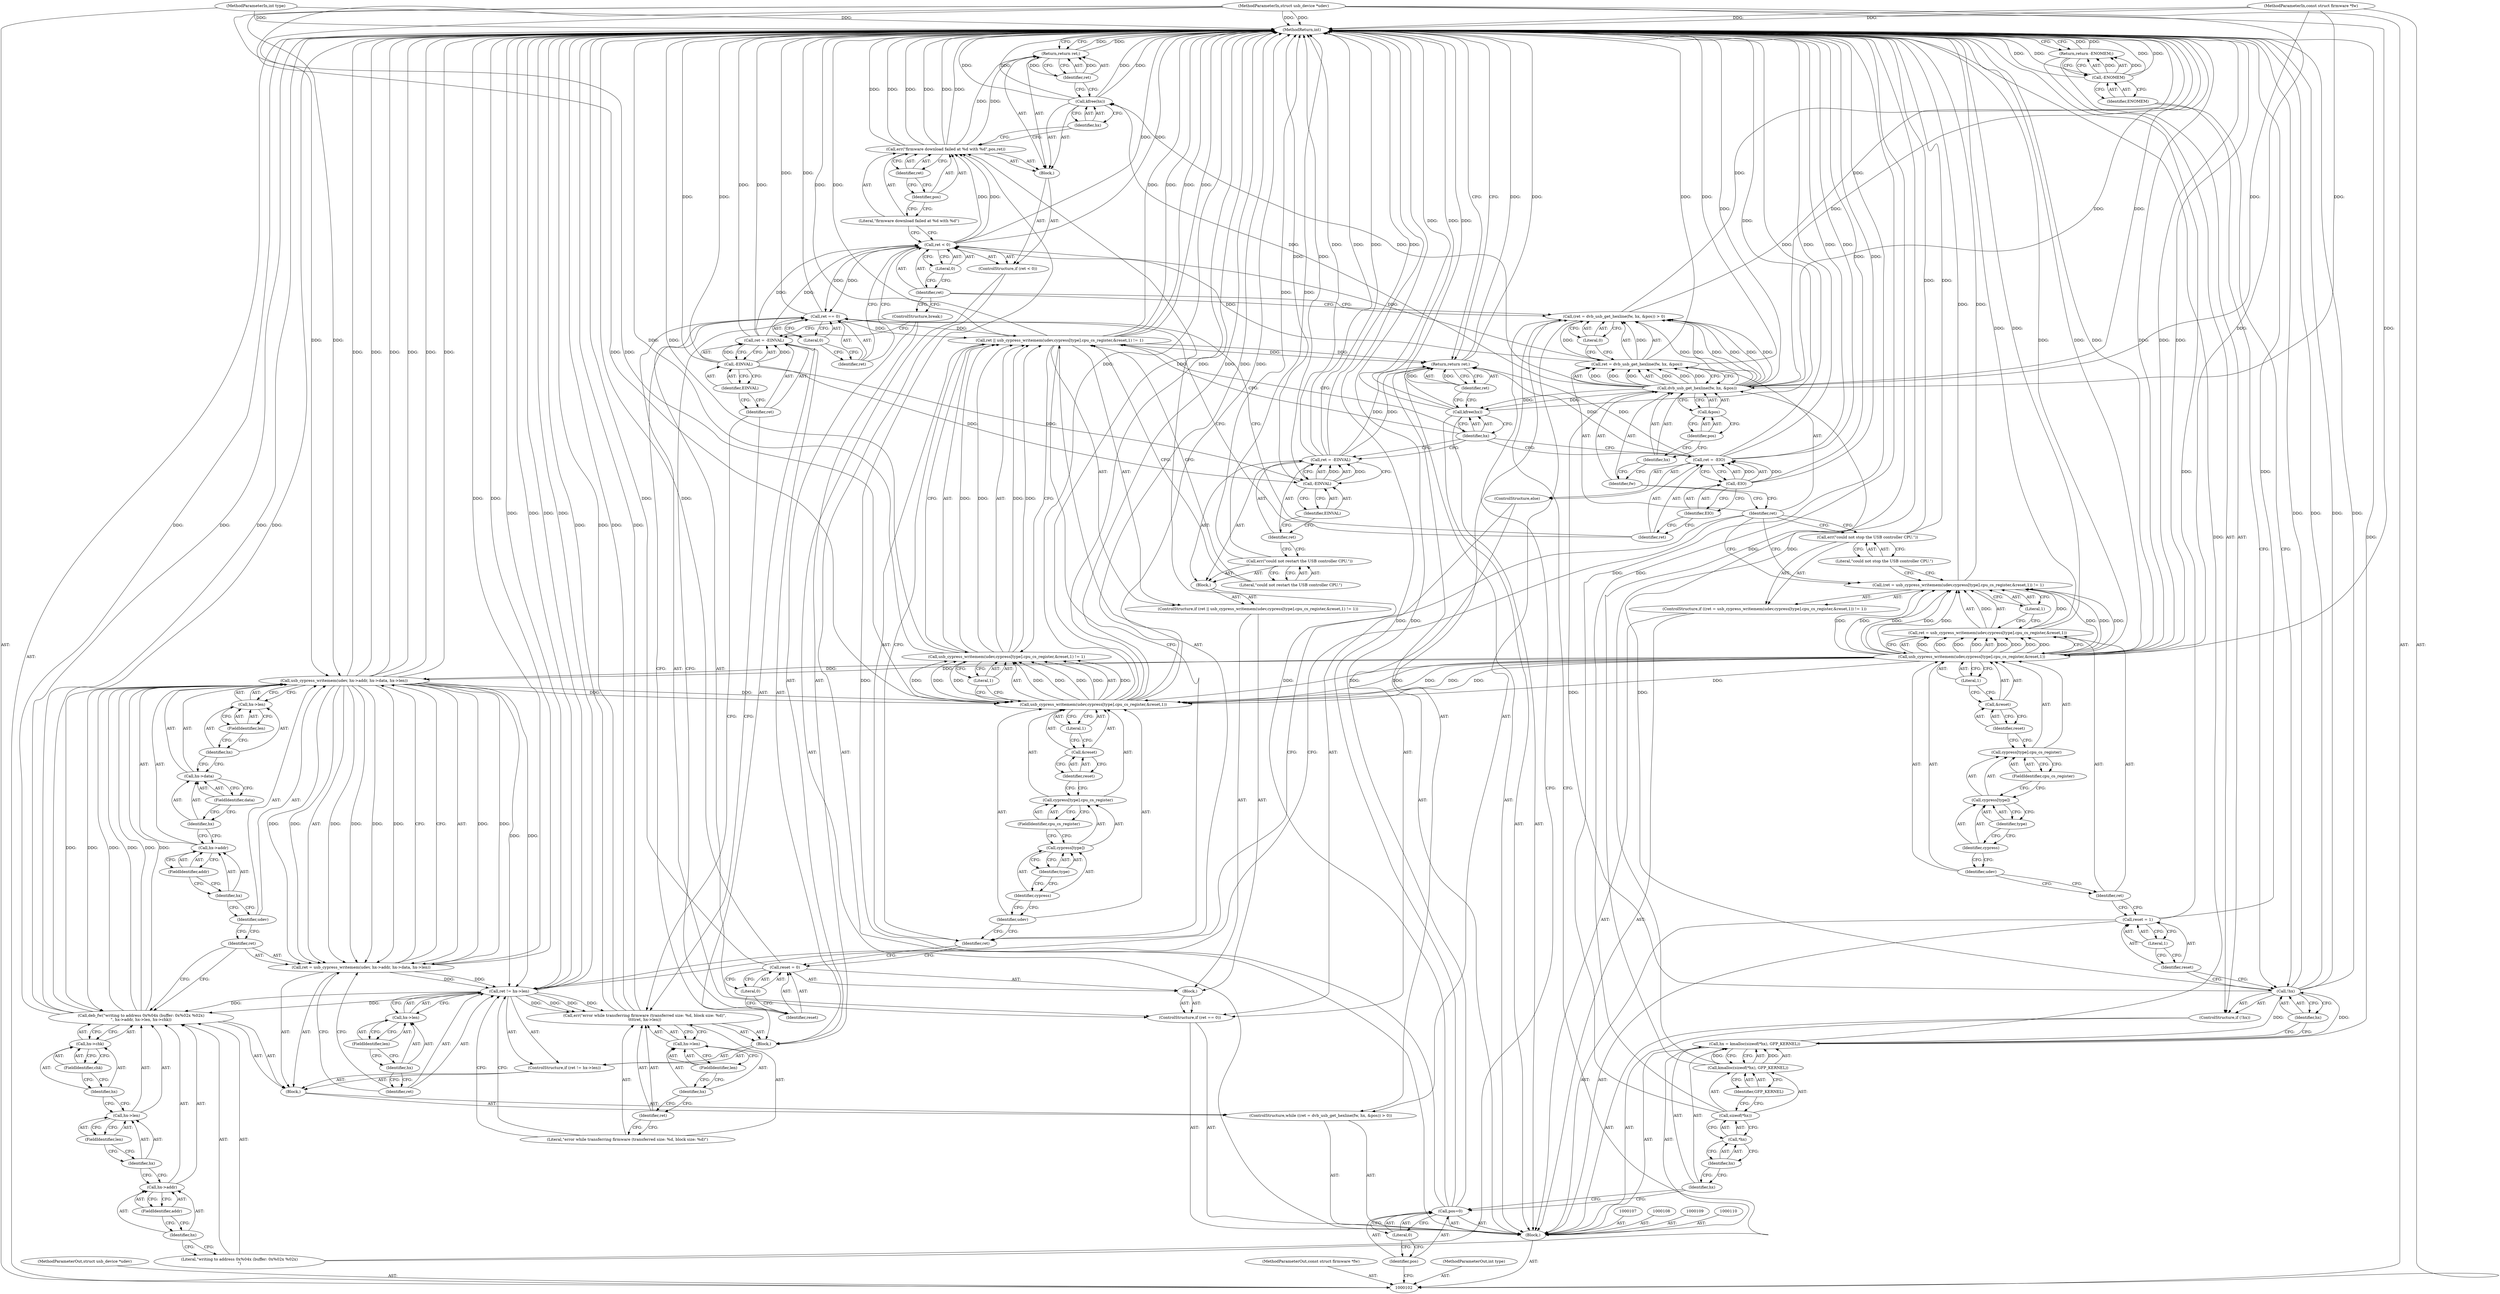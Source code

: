 digraph "1_linux_67b0503db9c29b04eadfeede6bebbfe5ddad94ef" {
"1000252" [label="(MethodReturn,int)"];
"1000103" [label="(MethodParameterIn,struct usb_device *udev)"];
"1000360" [label="(MethodParameterOut,struct usb_device *udev)"];
"1000104" [label="(MethodParameterIn,const struct firmware *fw)"];
"1000361" [label="(MethodParameterOut,const struct firmware *fw)"];
"1000105" [label="(MethodParameterIn,int type)"];
"1000362" [label="(MethodParameterOut,int type)"];
"1000127" [label="(Call,reset = 1)"];
"1000128" [label="(Identifier,reset)"];
"1000129" [label="(Literal,1)"];
"1000130" [label="(ControlStructure,if ((ret = usb_cypress_writemem(udev,cypress[type].cpu_cs_register,&reset,1)) != 1))"];
"1000134" [label="(Call,usb_cypress_writemem(udev,cypress[type].cpu_cs_register,&reset,1))"];
"1000135" [label="(Identifier,udev)"];
"1000136" [label="(Call,cypress[type].cpu_cs_register)"];
"1000137" [label="(Call,cypress[type])"];
"1000138" [label="(Identifier,cypress)"];
"1000139" [label="(Identifier,type)"];
"1000131" [label="(Call,(ret = usb_cypress_writemem(udev,cypress[type].cpu_cs_register,&reset,1)) != 1)"];
"1000140" [label="(FieldIdentifier,cpu_cs_register)"];
"1000132" [label="(Call,ret = usb_cypress_writemem(udev,cypress[type].cpu_cs_register,&reset,1))"];
"1000133" [label="(Identifier,ret)"];
"1000141" [label="(Call,&reset)"];
"1000142" [label="(Identifier,reset)"];
"1000143" [label="(Literal,1)"];
"1000144" [label="(Literal,1)"];
"1000145" [label="(Call,err(\"could not stop the USB controller CPU.\"))"];
"1000146" [label="(Literal,\"could not stop the USB controller CPU.\")"];
"1000149" [label="(Call,ret = dvb_usb_get_hexline(fw, hx, &pos))"];
"1000150" [label="(Identifier,ret)"];
"1000151" [label="(Call,dvb_usb_get_hexline(fw, hx, &pos))"];
"1000147" [label="(ControlStructure,while ((ret = dvb_usb_get_hexline(fw, hx, &pos)) > 0))"];
"1000152" [label="(Identifier,fw)"];
"1000153" [label="(Identifier,hx)"];
"1000154" [label="(Call,&pos)"];
"1000155" [label="(Identifier,pos)"];
"1000156" [label="(Literal,0)"];
"1000157" [label="(Block,)"];
"1000148" [label="(Call,(ret = dvb_usb_get_hexline(fw, hx, &pos)) > 0)"];
"1000158" [label="(Call,deb_fw(\"writing to address 0x%04x (buffer: 0x%02x %02x)\n\", hx->addr, hx->len, hx->chk))"];
"1000160" [label="(Call,hx->addr)"];
"1000161" [label="(Identifier,hx)"];
"1000162" [label="(FieldIdentifier,addr)"];
"1000163" [label="(Call,hx->len)"];
"1000164" [label="(Identifier,hx)"];
"1000165" [label="(FieldIdentifier,len)"];
"1000166" [label="(Call,hx->chk)"];
"1000167" [label="(Identifier,hx)"];
"1000168" [label="(FieldIdentifier,chk)"];
"1000159" [label="(Literal,\"writing to address 0x%04x (buffer: 0x%02x %02x)\n\")"];
"1000169" [label="(Call,ret = usb_cypress_writemem(udev, hx->addr, hx->data, hx->len))"];
"1000170" [label="(Identifier,ret)"];
"1000172" [label="(Identifier,udev)"];
"1000173" [label="(Call,hx->addr)"];
"1000174" [label="(Identifier,hx)"];
"1000175" [label="(FieldIdentifier,addr)"];
"1000176" [label="(Call,hx->data)"];
"1000177" [label="(Identifier,hx)"];
"1000178" [label="(FieldIdentifier,data)"];
"1000179" [label="(Call,hx->len)"];
"1000180" [label="(Identifier,hx)"];
"1000181" [label="(FieldIdentifier,len)"];
"1000171" [label="(Call,usb_cypress_writemem(udev, hx->addr, hx->data, hx->len))"];
"1000106" [label="(Block,)"];
"1000185" [label="(Call,hx->len)"];
"1000186" [label="(Identifier,hx)"];
"1000187" [label="(FieldIdentifier,len)"];
"1000182" [label="(ControlStructure,if (ret != hx->len))"];
"1000188" [label="(Block,)"];
"1000183" [label="(Call,ret != hx->len)"];
"1000184" [label="(Identifier,ret)"];
"1000189" [label="(Call,err(\"error while transferring firmware (transferred size: %d, block size: %d)\",\n\t\t\t\tret, hx->len))"];
"1000190" [label="(Literal,\"error while transferring firmware (transferred size: %d, block size: %d)\")"];
"1000194" [label="(FieldIdentifier,len)"];
"1000191" [label="(Identifier,ret)"];
"1000192" [label="(Call,hx->len)"];
"1000193" [label="(Identifier,hx)"];
"1000198" [label="(Identifier,EINVAL)"];
"1000195" [label="(Call,ret = -EINVAL)"];
"1000196" [label="(Identifier,ret)"];
"1000197" [label="(Call,-EINVAL)"];
"1000199" [label="(ControlStructure,break;)"];
"1000203" [label="(Literal,0)"];
"1000204" [label="(Block,)"];
"1000200" [label="(ControlStructure,if (ret < 0))"];
"1000201" [label="(Call,ret < 0)"];
"1000202" [label="(Identifier,ret)"];
"1000205" [label="(Call,err(\"firmware download failed at %d with %d\",pos,ret))"];
"1000207" [label="(Identifier,pos)"];
"1000208" [label="(Identifier,ret)"];
"1000206" [label="(Literal,\"firmware download failed at %d with %d\")"];
"1000209" [label="(Call,kfree(hx))"];
"1000210" [label="(Identifier,hx)"];
"1000212" [label="(Identifier,ret)"];
"1000211" [label="(Return,return ret;)"];
"1000216" [label="(Literal,0)"];
"1000217" [label="(Block,)"];
"1000213" [label="(ControlStructure,if (ret == 0))"];
"1000214" [label="(Call,ret == 0)"];
"1000215" [label="(Identifier,ret)"];
"1000220" [label="(Literal,0)"];
"1000218" [label="(Call,reset = 0)"];
"1000219" [label="(Identifier,reset)"];
"1000224" [label="(Call,usb_cypress_writemem(udev,cypress[type].cpu_cs_register,&reset,1) != 1)"];
"1000225" [label="(Call,usb_cypress_writemem(udev,cypress[type].cpu_cs_register,&reset,1))"];
"1000221" [label="(ControlStructure,if (ret || usb_cypress_writemem(udev,cypress[type].cpu_cs_register,&reset,1) != 1))"];
"1000226" [label="(Identifier,udev)"];
"1000227" [label="(Call,cypress[type].cpu_cs_register)"];
"1000228" [label="(Call,cypress[type])"];
"1000229" [label="(Identifier,cypress)"];
"1000230" [label="(Identifier,type)"];
"1000231" [label="(FieldIdentifier,cpu_cs_register)"];
"1000222" [label="(Call,ret || usb_cypress_writemem(udev,cypress[type].cpu_cs_register,&reset,1) != 1)"];
"1000223" [label="(Identifier,ret)"];
"1000232" [label="(Call,&reset)"];
"1000233" [label="(Identifier,reset)"];
"1000234" [label="(Literal,1)"];
"1000235" [label="(Literal,1)"];
"1000236" [label="(Block,)"];
"1000237" [label="(Call,err(\"could not restart the USB controller CPU.\"))"];
"1000238" [label="(Literal,\"could not restart the USB controller CPU.\")"];
"1000241" [label="(Call,-EINVAL)"];
"1000242" [label="(Identifier,EINVAL)"];
"1000239" [label="(Call,ret = -EINVAL)"];
"1000240" [label="(Identifier,ret)"];
"1000243" [label="(ControlStructure,else)"];
"1000247" [label="(Identifier,EIO)"];
"1000244" [label="(Call,ret = -EIO)"];
"1000245" [label="(Identifier,ret)"];
"1000246" [label="(Call,-EIO)"];
"1000248" [label="(Call,kfree(hx))"];
"1000249" [label="(Identifier,hx)"];
"1000250" [label="(Return,return ret;)"];
"1000251" [label="(Identifier,ret)"];
"1000113" [label="(Literal,0)"];
"1000111" [label="(Call,pos=0)"];
"1000112" [label="(Identifier,pos)"];
"1000114" [label="(Call,hx = kmalloc(sizeof(*hx), GFP_KERNEL))"];
"1000115" [label="(Identifier,hx)"];
"1000117" [label="(Call,sizeof(*hx))"];
"1000118" [label="(Call,*hx)"];
"1000119" [label="(Identifier,hx)"];
"1000120" [label="(Identifier,GFP_KERNEL)"];
"1000116" [label="(Call,kmalloc(sizeof(*hx), GFP_KERNEL))"];
"1000121" [label="(ControlStructure,if (!hx))"];
"1000122" [label="(Call,!hx)"];
"1000123" [label="(Identifier,hx)"];
"1000125" [label="(Call,-ENOMEM)"];
"1000126" [label="(Identifier,ENOMEM)"];
"1000124" [label="(Return,return -ENOMEM;)"];
"1000252" -> "1000102"  [label="AST: "];
"1000252" -> "1000124"  [label="CFG: "];
"1000252" -> "1000211"  [label="CFG: "];
"1000252" -> "1000250"  [label="CFG: "];
"1000250" -> "1000252"  [label="DDG: "];
"1000124" -> "1000252"  [label="DDG: "];
"1000125" -> "1000252"  [label="DDG: "];
"1000125" -> "1000252"  [label="DDG: "];
"1000183" -> "1000252"  [label="DDG: "];
"1000183" -> "1000252"  [label="DDG: "];
"1000104" -> "1000252"  [label="DDG: "];
"1000117" -> "1000252"  [label="DDG: "];
"1000111" -> "1000252"  [label="DDG: "];
"1000151" -> "1000252"  [label="DDG: "];
"1000151" -> "1000252"  [label="DDG: "];
"1000127" -> "1000252"  [label="DDG: "];
"1000248" -> "1000252"  [label="DDG: "];
"1000248" -> "1000252"  [label="DDG: "];
"1000171" -> "1000252"  [label="DDG: "];
"1000171" -> "1000252"  [label="DDG: "];
"1000171" -> "1000252"  [label="DDG: "];
"1000224" -> "1000252"  [label="DDG: "];
"1000201" -> "1000252"  [label="DDG: "];
"1000225" -> "1000252"  [label="DDG: "];
"1000225" -> "1000252"  [label="DDG: "];
"1000225" -> "1000252"  [label="DDG: "];
"1000222" -> "1000252"  [label="DDG: "];
"1000222" -> "1000252"  [label="DDG: "];
"1000222" -> "1000252"  [label="DDG: "];
"1000237" -> "1000252"  [label="DDG: "];
"1000209" -> "1000252"  [label="DDG: "];
"1000209" -> "1000252"  [label="DDG: "];
"1000149" -> "1000252"  [label="DDG: "];
"1000105" -> "1000252"  [label="DDG: "];
"1000218" -> "1000252"  [label="DDG: "];
"1000239" -> "1000252"  [label="DDG: "];
"1000239" -> "1000252"  [label="DDG: "];
"1000214" -> "1000252"  [label="DDG: "];
"1000189" -> "1000252"  [label="DDG: "];
"1000189" -> "1000252"  [label="DDG: "];
"1000122" -> "1000252"  [label="DDG: "];
"1000122" -> "1000252"  [label="DDG: "];
"1000134" -> "1000252"  [label="DDG: "];
"1000134" -> "1000252"  [label="DDG: "];
"1000134" -> "1000252"  [label="DDG: "];
"1000158" -> "1000252"  [label="DDG: "];
"1000158" -> "1000252"  [label="DDG: "];
"1000132" -> "1000252"  [label="DDG: "];
"1000103" -> "1000252"  [label="DDG: "];
"1000205" -> "1000252"  [label="DDG: "];
"1000205" -> "1000252"  [label="DDG: "];
"1000205" -> "1000252"  [label="DDG: "];
"1000148" -> "1000252"  [label="DDG: "];
"1000195" -> "1000252"  [label="DDG: "];
"1000116" -> "1000252"  [label="DDG: "];
"1000241" -> "1000252"  [label="DDG: "];
"1000145" -> "1000252"  [label="DDG: "];
"1000169" -> "1000252"  [label="DDG: "];
"1000244" -> "1000252"  [label="DDG: "];
"1000244" -> "1000252"  [label="DDG: "];
"1000114" -> "1000252"  [label="DDG: "];
"1000246" -> "1000252"  [label="DDG: "];
"1000131" -> "1000252"  [label="DDG: "];
"1000197" -> "1000252"  [label="DDG: "];
"1000211" -> "1000252"  [label="DDG: "];
"1000103" -> "1000102"  [label="AST: "];
"1000103" -> "1000252"  [label="DDG: "];
"1000103" -> "1000134"  [label="DDG: "];
"1000103" -> "1000171"  [label="DDG: "];
"1000103" -> "1000225"  [label="DDG: "];
"1000360" -> "1000102"  [label="AST: "];
"1000104" -> "1000102"  [label="AST: "];
"1000104" -> "1000252"  [label="DDG: "];
"1000104" -> "1000151"  [label="DDG: "];
"1000361" -> "1000102"  [label="AST: "];
"1000105" -> "1000102"  [label="AST: "];
"1000105" -> "1000252"  [label="DDG: "];
"1000362" -> "1000102"  [label="AST: "];
"1000127" -> "1000106"  [label="AST: "];
"1000127" -> "1000129"  [label="CFG: "];
"1000128" -> "1000127"  [label="AST: "];
"1000129" -> "1000127"  [label="AST: "];
"1000133" -> "1000127"  [label="CFG: "];
"1000127" -> "1000252"  [label="DDG: "];
"1000128" -> "1000127"  [label="AST: "];
"1000128" -> "1000122"  [label="CFG: "];
"1000129" -> "1000128"  [label="CFG: "];
"1000129" -> "1000127"  [label="AST: "];
"1000129" -> "1000128"  [label="CFG: "];
"1000127" -> "1000129"  [label="CFG: "];
"1000130" -> "1000106"  [label="AST: "];
"1000131" -> "1000130"  [label="AST: "];
"1000145" -> "1000130"  [label="AST: "];
"1000134" -> "1000132"  [label="AST: "];
"1000134" -> "1000143"  [label="CFG: "];
"1000135" -> "1000134"  [label="AST: "];
"1000136" -> "1000134"  [label="AST: "];
"1000141" -> "1000134"  [label="AST: "];
"1000143" -> "1000134"  [label="AST: "];
"1000132" -> "1000134"  [label="CFG: "];
"1000134" -> "1000252"  [label="DDG: "];
"1000134" -> "1000252"  [label="DDG: "];
"1000134" -> "1000252"  [label="DDG: "];
"1000134" -> "1000131"  [label="DDG: "];
"1000134" -> "1000131"  [label="DDG: "];
"1000134" -> "1000131"  [label="DDG: "];
"1000134" -> "1000131"  [label="DDG: "];
"1000134" -> "1000132"  [label="DDG: "];
"1000134" -> "1000132"  [label="DDG: "];
"1000134" -> "1000132"  [label="DDG: "];
"1000134" -> "1000132"  [label="DDG: "];
"1000103" -> "1000134"  [label="DDG: "];
"1000134" -> "1000171"  [label="DDG: "];
"1000134" -> "1000225"  [label="DDG: "];
"1000134" -> "1000225"  [label="DDG: "];
"1000134" -> "1000225"  [label="DDG: "];
"1000135" -> "1000134"  [label="AST: "];
"1000135" -> "1000133"  [label="CFG: "];
"1000138" -> "1000135"  [label="CFG: "];
"1000136" -> "1000134"  [label="AST: "];
"1000136" -> "1000140"  [label="CFG: "];
"1000137" -> "1000136"  [label="AST: "];
"1000140" -> "1000136"  [label="AST: "];
"1000142" -> "1000136"  [label="CFG: "];
"1000137" -> "1000136"  [label="AST: "];
"1000137" -> "1000139"  [label="CFG: "];
"1000138" -> "1000137"  [label="AST: "];
"1000139" -> "1000137"  [label="AST: "];
"1000140" -> "1000137"  [label="CFG: "];
"1000138" -> "1000137"  [label="AST: "];
"1000138" -> "1000135"  [label="CFG: "];
"1000139" -> "1000138"  [label="CFG: "];
"1000139" -> "1000137"  [label="AST: "];
"1000139" -> "1000138"  [label="CFG: "];
"1000137" -> "1000139"  [label="CFG: "];
"1000131" -> "1000130"  [label="AST: "];
"1000131" -> "1000144"  [label="CFG: "];
"1000132" -> "1000131"  [label="AST: "];
"1000144" -> "1000131"  [label="AST: "];
"1000146" -> "1000131"  [label="CFG: "];
"1000150" -> "1000131"  [label="CFG: "];
"1000131" -> "1000252"  [label="DDG: "];
"1000132" -> "1000131"  [label="DDG: "];
"1000134" -> "1000131"  [label="DDG: "];
"1000134" -> "1000131"  [label="DDG: "];
"1000134" -> "1000131"  [label="DDG: "];
"1000134" -> "1000131"  [label="DDG: "];
"1000140" -> "1000136"  [label="AST: "];
"1000140" -> "1000137"  [label="CFG: "];
"1000136" -> "1000140"  [label="CFG: "];
"1000132" -> "1000131"  [label="AST: "];
"1000132" -> "1000134"  [label="CFG: "];
"1000133" -> "1000132"  [label="AST: "];
"1000134" -> "1000132"  [label="AST: "];
"1000144" -> "1000132"  [label="CFG: "];
"1000132" -> "1000252"  [label="DDG: "];
"1000132" -> "1000131"  [label="DDG: "];
"1000134" -> "1000132"  [label="DDG: "];
"1000134" -> "1000132"  [label="DDG: "];
"1000134" -> "1000132"  [label="DDG: "];
"1000134" -> "1000132"  [label="DDG: "];
"1000133" -> "1000132"  [label="AST: "];
"1000133" -> "1000127"  [label="CFG: "];
"1000135" -> "1000133"  [label="CFG: "];
"1000141" -> "1000134"  [label="AST: "];
"1000141" -> "1000142"  [label="CFG: "];
"1000142" -> "1000141"  [label="AST: "];
"1000143" -> "1000141"  [label="CFG: "];
"1000142" -> "1000141"  [label="AST: "];
"1000142" -> "1000136"  [label="CFG: "];
"1000141" -> "1000142"  [label="CFG: "];
"1000143" -> "1000134"  [label="AST: "];
"1000143" -> "1000141"  [label="CFG: "];
"1000134" -> "1000143"  [label="CFG: "];
"1000144" -> "1000131"  [label="AST: "];
"1000144" -> "1000132"  [label="CFG: "];
"1000131" -> "1000144"  [label="CFG: "];
"1000145" -> "1000130"  [label="AST: "];
"1000145" -> "1000146"  [label="CFG: "];
"1000146" -> "1000145"  [label="AST: "];
"1000150" -> "1000145"  [label="CFG: "];
"1000145" -> "1000252"  [label="DDG: "];
"1000146" -> "1000145"  [label="AST: "];
"1000146" -> "1000131"  [label="CFG: "];
"1000145" -> "1000146"  [label="CFG: "];
"1000149" -> "1000148"  [label="AST: "];
"1000149" -> "1000151"  [label="CFG: "];
"1000150" -> "1000149"  [label="AST: "];
"1000151" -> "1000149"  [label="AST: "];
"1000156" -> "1000149"  [label="CFG: "];
"1000149" -> "1000252"  [label="DDG: "];
"1000149" -> "1000148"  [label="DDG: "];
"1000151" -> "1000149"  [label="DDG: "];
"1000151" -> "1000149"  [label="DDG: "];
"1000151" -> "1000149"  [label="DDG: "];
"1000149" -> "1000201"  [label="DDG: "];
"1000150" -> "1000149"  [label="AST: "];
"1000150" -> "1000183"  [label="CFG: "];
"1000150" -> "1000145"  [label="CFG: "];
"1000150" -> "1000131"  [label="CFG: "];
"1000152" -> "1000150"  [label="CFG: "];
"1000151" -> "1000149"  [label="AST: "];
"1000151" -> "1000154"  [label="CFG: "];
"1000152" -> "1000151"  [label="AST: "];
"1000153" -> "1000151"  [label="AST: "];
"1000154" -> "1000151"  [label="AST: "];
"1000149" -> "1000151"  [label="CFG: "];
"1000151" -> "1000252"  [label="DDG: "];
"1000151" -> "1000252"  [label="DDG: "];
"1000151" -> "1000148"  [label="DDG: "];
"1000151" -> "1000148"  [label="DDG: "];
"1000151" -> "1000148"  [label="DDG: "];
"1000151" -> "1000149"  [label="DDG: "];
"1000151" -> "1000149"  [label="DDG: "];
"1000151" -> "1000149"  [label="DDG: "];
"1000104" -> "1000151"  [label="DDG: "];
"1000122" -> "1000151"  [label="DDG: "];
"1000151" -> "1000209"  [label="DDG: "];
"1000151" -> "1000248"  [label="DDG: "];
"1000147" -> "1000106"  [label="AST: "];
"1000148" -> "1000147"  [label="AST: "];
"1000157" -> "1000147"  [label="AST: "];
"1000152" -> "1000151"  [label="AST: "];
"1000152" -> "1000150"  [label="CFG: "];
"1000153" -> "1000152"  [label="CFG: "];
"1000153" -> "1000151"  [label="AST: "];
"1000153" -> "1000152"  [label="CFG: "];
"1000155" -> "1000153"  [label="CFG: "];
"1000154" -> "1000151"  [label="AST: "];
"1000154" -> "1000155"  [label="CFG: "];
"1000155" -> "1000154"  [label="AST: "];
"1000151" -> "1000154"  [label="CFG: "];
"1000155" -> "1000154"  [label="AST: "];
"1000155" -> "1000153"  [label="CFG: "];
"1000154" -> "1000155"  [label="CFG: "];
"1000156" -> "1000148"  [label="AST: "];
"1000156" -> "1000149"  [label="CFG: "];
"1000148" -> "1000156"  [label="CFG: "];
"1000157" -> "1000147"  [label="AST: "];
"1000158" -> "1000157"  [label="AST: "];
"1000169" -> "1000157"  [label="AST: "];
"1000182" -> "1000157"  [label="AST: "];
"1000148" -> "1000147"  [label="AST: "];
"1000148" -> "1000156"  [label="CFG: "];
"1000149" -> "1000148"  [label="AST: "];
"1000156" -> "1000148"  [label="AST: "];
"1000159" -> "1000148"  [label="CFG: "];
"1000202" -> "1000148"  [label="CFG: "];
"1000148" -> "1000252"  [label="DDG: "];
"1000149" -> "1000148"  [label="DDG: "];
"1000151" -> "1000148"  [label="DDG: "];
"1000151" -> "1000148"  [label="DDG: "];
"1000151" -> "1000148"  [label="DDG: "];
"1000158" -> "1000157"  [label="AST: "];
"1000158" -> "1000166"  [label="CFG: "];
"1000159" -> "1000158"  [label="AST: "];
"1000160" -> "1000158"  [label="AST: "];
"1000163" -> "1000158"  [label="AST: "];
"1000166" -> "1000158"  [label="AST: "];
"1000170" -> "1000158"  [label="CFG: "];
"1000158" -> "1000252"  [label="DDG: "];
"1000158" -> "1000252"  [label="DDG: "];
"1000171" -> "1000158"  [label="DDG: "];
"1000183" -> "1000158"  [label="DDG: "];
"1000158" -> "1000171"  [label="DDG: "];
"1000158" -> "1000171"  [label="DDG: "];
"1000160" -> "1000158"  [label="AST: "];
"1000160" -> "1000162"  [label="CFG: "];
"1000161" -> "1000160"  [label="AST: "];
"1000162" -> "1000160"  [label="AST: "];
"1000164" -> "1000160"  [label="CFG: "];
"1000161" -> "1000160"  [label="AST: "];
"1000161" -> "1000159"  [label="CFG: "];
"1000162" -> "1000161"  [label="CFG: "];
"1000162" -> "1000160"  [label="AST: "];
"1000162" -> "1000161"  [label="CFG: "];
"1000160" -> "1000162"  [label="CFG: "];
"1000163" -> "1000158"  [label="AST: "];
"1000163" -> "1000165"  [label="CFG: "];
"1000164" -> "1000163"  [label="AST: "];
"1000165" -> "1000163"  [label="AST: "];
"1000167" -> "1000163"  [label="CFG: "];
"1000164" -> "1000163"  [label="AST: "];
"1000164" -> "1000160"  [label="CFG: "];
"1000165" -> "1000164"  [label="CFG: "];
"1000165" -> "1000163"  [label="AST: "];
"1000165" -> "1000164"  [label="CFG: "];
"1000163" -> "1000165"  [label="CFG: "];
"1000166" -> "1000158"  [label="AST: "];
"1000166" -> "1000168"  [label="CFG: "];
"1000167" -> "1000166"  [label="AST: "];
"1000168" -> "1000166"  [label="AST: "];
"1000158" -> "1000166"  [label="CFG: "];
"1000167" -> "1000166"  [label="AST: "];
"1000167" -> "1000163"  [label="CFG: "];
"1000168" -> "1000167"  [label="CFG: "];
"1000168" -> "1000166"  [label="AST: "];
"1000168" -> "1000167"  [label="CFG: "];
"1000166" -> "1000168"  [label="CFG: "];
"1000159" -> "1000158"  [label="AST: "];
"1000159" -> "1000148"  [label="CFG: "];
"1000161" -> "1000159"  [label="CFG: "];
"1000169" -> "1000157"  [label="AST: "];
"1000169" -> "1000171"  [label="CFG: "];
"1000170" -> "1000169"  [label="AST: "];
"1000171" -> "1000169"  [label="AST: "];
"1000184" -> "1000169"  [label="CFG: "];
"1000169" -> "1000252"  [label="DDG: "];
"1000171" -> "1000169"  [label="DDG: "];
"1000171" -> "1000169"  [label="DDG: "];
"1000171" -> "1000169"  [label="DDG: "];
"1000171" -> "1000169"  [label="DDG: "];
"1000169" -> "1000183"  [label="DDG: "];
"1000170" -> "1000169"  [label="AST: "];
"1000170" -> "1000158"  [label="CFG: "];
"1000172" -> "1000170"  [label="CFG: "];
"1000172" -> "1000171"  [label="AST: "];
"1000172" -> "1000170"  [label="CFG: "];
"1000174" -> "1000172"  [label="CFG: "];
"1000173" -> "1000171"  [label="AST: "];
"1000173" -> "1000175"  [label="CFG: "];
"1000174" -> "1000173"  [label="AST: "];
"1000175" -> "1000173"  [label="AST: "];
"1000177" -> "1000173"  [label="CFG: "];
"1000174" -> "1000173"  [label="AST: "];
"1000174" -> "1000172"  [label="CFG: "];
"1000175" -> "1000174"  [label="CFG: "];
"1000175" -> "1000173"  [label="AST: "];
"1000175" -> "1000174"  [label="CFG: "];
"1000173" -> "1000175"  [label="CFG: "];
"1000176" -> "1000171"  [label="AST: "];
"1000176" -> "1000178"  [label="CFG: "];
"1000177" -> "1000176"  [label="AST: "];
"1000178" -> "1000176"  [label="AST: "];
"1000180" -> "1000176"  [label="CFG: "];
"1000177" -> "1000176"  [label="AST: "];
"1000177" -> "1000173"  [label="CFG: "];
"1000178" -> "1000177"  [label="CFG: "];
"1000178" -> "1000176"  [label="AST: "];
"1000178" -> "1000177"  [label="CFG: "];
"1000176" -> "1000178"  [label="CFG: "];
"1000179" -> "1000171"  [label="AST: "];
"1000179" -> "1000181"  [label="CFG: "];
"1000180" -> "1000179"  [label="AST: "];
"1000181" -> "1000179"  [label="AST: "];
"1000171" -> "1000179"  [label="CFG: "];
"1000180" -> "1000179"  [label="AST: "];
"1000180" -> "1000176"  [label="CFG: "];
"1000181" -> "1000180"  [label="CFG: "];
"1000181" -> "1000179"  [label="AST: "];
"1000181" -> "1000180"  [label="CFG: "];
"1000179" -> "1000181"  [label="CFG: "];
"1000171" -> "1000169"  [label="AST: "];
"1000171" -> "1000179"  [label="CFG: "];
"1000172" -> "1000171"  [label="AST: "];
"1000173" -> "1000171"  [label="AST: "];
"1000176" -> "1000171"  [label="AST: "];
"1000179" -> "1000171"  [label="AST: "];
"1000169" -> "1000171"  [label="CFG: "];
"1000171" -> "1000252"  [label="DDG: "];
"1000171" -> "1000252"  [label="DDG: "];
"1000171" -> "1000252"  [label="DDG: "];
"1000171" -> "1000158"  [label="DDG: "];
"1000171" -> "1000169"  [label="DDG: "];
"1000171" -> "1000169"  [label="DDG: "];
"1000171" -> "1000169"  [label="DDG: "];
"1000171" -> "1000169"  [label="DDG: "];
"1000134" -> "1000171"  [label="DDG: "];
"1000103" -> "1000171"  [label="DDG: "];
"1000158" -> "1000171"  [label="DDG: "];
"1000158" -> "1000171"  [label="DDG: "];
"1000171" -> "1000183"  [label="DDG: "];
"1000171" -> "1000225"  [label="DDG: "];
"1000106" -> "1000102"  [label="AST: "];
"1000107" -> "1000106"  [label="AST: "];
"1000108" -> "1000106"  [label="AST: "];
"1000109" -> "1000106"  [label="AST: "];
"1000110" -> "1000106"  [label="AST: "];
"1000111" -> "1000106"  [label="AST: "];
"1000114" -> "1000106"  [label="AST: "];
"1000121" -> "1000106"  [label="AST: "];
"1000127" -> "1000106"  [label="AST: "];
"1000130" -> "1000106"  [label="AST: "];
"1000147" -> "1000106"  [label="AST: "];
"1000200" -> "1000106"  [label="AST: "];
"1000213" -> "1000106"  [label="AST: "];
"1000248" -> "1000106"  [label="AST: "];
"1000250" -> "1000106"  [label="AST: "];
"1000185" -> "1000183"  [label="AST: "];
"1000185" -> "1000187"  [label="CFG: "];
"1000186" -> "1000185"  [label="AST: "];
"1000187" -> "1000185"  [label="AST: "];
"1000183" -> "1000185"  [label="CFG: "];
"1000186" -> "1000185"  [label="AST: "];
"1000186" -> "1000184"  [label="CFG: "];
"1000187" -> "1000186"  [label="CFG: "];
"1000187" -> "1000185"  [label="AST: "];
"1000187" -> "1000186"  [label="CFG: "];
"1000185" -> "1000187"  [label="CFG: "];
"1000182" -> "1000157"  [label="AST: "];
"1000183" -> "1000182"  [label="AST: "];
"1000188" -> "1000182"  [label="AST: "];
"1000188" -> "1000182"  [label="AST: "];
"1000189" -> "1000188"  [label="AST: "];
"1000195" -> "1000188"  [label="AST: "];
"1000199" -> "1000188"  [label="AST: "];
"1000183" -> "1000182"  [label="AST: "];
"1000183" -> "1000185"  [label="CFG: "];
"1000184" -> "1000183"  [label="AST: "];
"1000185" -> "1000183"  [label="AST: "];
"1000150" -> "1000183"  [label="CFG: "];
"1000190" -> "1000183"  [label="CFG: "];
"1000183" -> "1000252"  [label="DDG: "];
"1000183" -> "1000252"  [label="DDG: "];
"1000183" -> "1000158"  [label="DDG: "];
"1000169" -> "1000183"  [label="DDG: "];
"1000171" -> "1000183"  [label="DDG: "];
"1000183" -> "1000189"  [label="DDG: "];
"1000183" -> "1000189"  [label="DDG: "];
"1000184" -> "1000183"  [label="AST: "];
"1000184" -> "1000169"  [label="CFG: "];
"1000186" -> "1000184"  [label="CFG: "];
"1000189" -> "1000188"  [label="AST: "];
"1000189" -> "1000192"  [label="CFG: "];
"1000190" -> "1000189"  [label="AST: "];
"1000191" -> "1000189"  [label="AST: "];
"1000192" -> "1000189"  [label="AST: "];
"1000196" -> "1000189"  [label="CFG: "];
"1000189" -> "1000252"  [label="DDG: "];
"1000189" -> "1000252"  [label="DDG: "];
"1000183" -> "1000189"  [label="DDG: "];
"1000183" -> "1000189"  [label="DDG: "];
"1000190" -> "1000189"  [label="AST: "];
"1000190" -> "1000183"  [label="CFG: "];
"1000191" -> "1000190"  [label="CFG: "];
"1000194" -> "1000192"  [label="AST: "];
"1000194" -> "1000193"  [label="CFG: "];
"1000192" -> "1000194"  [label="CFG: "];
"1000191" -> "1000189"  [label="AST: "];
"1000191" -> "1000190"  [label="CFG: "];
"1000193" -> "1000191"  [label="CFG: "];
"1000192" -> "1000189"  [label="AST: "];
"1000192" -> "1000194"  [label="CFG: "];
"1000193" -> "1000192"  [label="AST: "];
"1000194" -> "1000192"  [label="AST: "];
"1000189" -> "1000192"  [label="CFG: "];
"1000193" -> "1000192"  [label="AST: "];
"1000193" -> "1000191"  [label="CFG: "];
"1000194" -> "1000193"  [label="CFG: "];
"1000198" -> "1000197"  [label="AST: "];
"1000198" -> "1000196"  [label="CFG: "];
"1000197" -> "1000198"  [label="CFG: "];
"1000195" -> "1000188"  [label="AST: "];
"1000195" -> "1000197"  [label="CFG: "];
"1000196" -> "1000195"  [label="AST: "];
"1000197" -> "1000195"  [label="AST: "];
"1000199" -> "1000195"  [label="CFG: "];
"1000195" -> "1000252"  [label="DDG: "];
"1000197" -> "1000195"  [label="DDG: "];
"1000195" -> "1000201"  [label="DDG: "];
"1000196" -> "1000195"  [label="AST: "];
"1000196" -> "1000189"  [label="CFG: "];
"1000198" -> "1000196"  [label="CFG: "];
"1000197" -> "1000195"  [label="AST: "];
"1000197" -> "1000198"  [label="CFG: "];
"1000198" -> "1000197"  [label="AST: "];
"1000195" -> "1000197"  [label="CFG: "];
"1000197" -> "1000252"  [label="DDG: "];
"1000197" -> "1000195"  [label="DDG: "];
"1000197" -> "1000241"  [label="DDG: "];
"1000199" -> "1000188"  [label="AST: "];
"1000199" -> "1000195"  [label="CFG: "];
"1000202" -> "1000199"  [label="CFG: "];
"1000203" -> "1000201"  [label="AST: "];
"1000203" -> "1000202"  [label="CFG: "];
"1000201" -> "1000203"  [label="CFG: "];
"1000204" -> "1000200"  [label="AST: "];
"1000205" -> "1000204"  [label="AST: "];
"1000209" -> "1000204"  [label="AST: "];
"1000211" -> "1000204"  [label="AST: "];
"1000200" -> "1000106"  [label="AST: "];
"1000201" -> "1000200"  [label="AST: "];
"1000204" -> "1000200"  [label="AST: "];
"1000201" -> "1000200"  [label="AST: "];
"1000201" -> "1000203"  [label="CFG: "];
"1000202" -> "1000201"  [label="AST: "];
"1000203" -> "1000201"  [label="AST: "];
"1000206" -> "1000201"  [label="CFG: "];
"1000215" -> "1000201"  [label="CFG: "];
"1000201" -> "1000252"  [label="DDG: "];
"1000149" -> "1000201"  [label="DDG: "];
"1000195" -> "1000201"  [label="DDG: "];
"1000201" -> "1000205"  [label="DDG: "];
"1000201" -> "1000214"  [label="DDG: "];
"1000202" -> "1000201"  [label="AST: "];
"1000202" -> "1000148"  [label="CFG: "];
"1000202" -> "1000199"  [label="CFG: "];
"1000203" -> "1000202"  [label="CFG: "];
"1000205" -> "1000204"  [label="AST: "];
"1000205" -> "1000208"  [label="CFG: "];
"1000206" -> "1000205"  [label="AST: "];
"1000207" -> "1000205"  [label="AST: "];
"1000208" -> "1000205"  [label="AST: "];
"1000210" -> "1000205"  [label="CFG: "];
"1000205" -> "1000252"  [label="DDG: "];
"1000205" -> "1000252"  [label="DDG: "];
"1000205" -> "1000252"  [label="DDG: "];
"1000111" -> "1000205"  [label="DDG: "];
"1000201" -> "1000205"  [label="DDG: "];
"1000205" -> "1000211"  [label="DDG: "];
"1000207" -> "1000205"  [label="AST: "];
"1000207" -> "1000206"  [label="CFG: "];
"1000208" -> "1000207"  [label="CFG: "];
"1000208" -> "1000205"  [label="AST: "];
"1000208" -> "1000207"  [label="CFG: "];
"1000205" -> "1000208"  [label="CFG: "];
"1000206" -> "1000205"  [label="AST: "];
"1000206" -> "1000201"  [label="CFG: "];
"1000207" -> "1000206"  [label="CFG: "];
"1000209" -> "1000204"  [label="AST: "];
"1000209" -> "1000210"  [label="CFG: "];
"1000210" -> "1000209"  [label="AST: "];
"1000212" -> "1000209"  [label="CFG: "];
"1000209" -> "1000252"  [label="DDG: "];
"1000209" -> "1000252"  [label="DDG: "];
"1000151" -> "1000209"  [label="DDG: "];
"1000210" -> "1000209"  [label="AST: "];
"1000210" -> "1000205"  [label="CFG: "];
"1000209" -> "1000210"  [label="CFG: "];
"1000212" -> "1000211"  [label="AST: "];
"1000212" -> "1000209"  [label="CFG: "];
"1000211" -> "1000212"  [label="CFG: "];
"1000212" -> "1000211"  [label="DDG: "];
"1000211" -> "1000204"  [label="AST: "];
"1000211" -> "1000212"  [label="CFG: "];
"1000212" -> "1000211"  [label="AST: "];
"1000252" -> "1000211"  [label="CFG: "];
"1000211" -> "1000252"  [label="DDG: "];
"1000212" -> "1000211"  [label="DDG: "];
"1000205" -> "1000211"  [label="DDG: "];
"1000216" -> "1000214"  [label="AST: "];
"1000216" -> "1000215"  [label="CFG: "];
"1000214" -> "1000216"  [label="CFG: "];
"1000217" -> "1000213"  [label="AST: "];
"1000218" -> "1000217"  [label="AST: "];
"1000221" -> "1000217"  [label="AST: "];
"1000213" -> "1000106"  [label="AST: "];
"1000214" -> "1000213"  [label="AST: "];
"1000217" -> "1000213"  [label="AST: "];
"1000243" -> "1000213"  [label="AST: "];
"1000214" -> "1000213"  [label="AST: "];
"1000214" -> "1000216"  [label="CFG: "];
"1000215" -> "1000214"  [label="AST: "];
"1000216" -> "1000214"  [label="AST: "];
"1000219" -> "1000214"  [label="CFG: "];
"1000245" -> "1000214"  [label="CFG: "];
"1000214" -> "1000252"  [label="DDG: "];
"1000201" -> "1000214"  [label="DDG: "];
"1000214" -> "1000222"  [label="DDG: "];
"1000215" -> "1000214"  [label="AST: "];
"1000215" -> "1000201"  [label="CFG: "];
"1000216" -> "1000215"  [label="CFG: "];
"1000220" -> "1000218"  [label="AST: "];
"1000220" -> "1000219"  [label="CFG: "];
"1000218" -> "1000220"  [label="CFG: "];
"1000218" -> "1000217"  [label="AST: "];
"1000218" -> "1000220"  [label="CFG: "];
"1000219" -> "1000218"  [label="AST: "];
"1000220" -> "1000218"  [label="AST: "];
"1000223" -> "1000218"  [label="CFG: "];
"1000218" -> "1000252"  [label="DDG: "];
"1000219" -> "1000218"  [label="AST: "];
"1000219" -> "1000214"  [label="CFG: "];
"1000220" -> "1000219"  [label="CFG: "];
"1000224" -> "1000222"  [label="AST: "];
"1000224" -> "1000235"  [label="CFG: "];
"1000225" -> "1000224"  [label="AST: "];
"1000235" -> "1000224"  [label="AST: "];
"1000222" -> "1000224"  [label="CFG: "];
"1000224" -> "1000252"  [label="DDG: "];
"1000224" -> "1000222"  [label="DDG: "];
"1000224" -> "1000222"  [label="DDG: "];
"1000225" -> "1000224"  [label="DDG: "];
"1000225" -> "1000224"  [label="DDG: "];
"1000225" -> "1000224"  [label="DDG: "];
"1000225" -> "1000224"  [label="DDG: "];
"1000225" -> "1000224"  [label="AST: "];
"1000225" -> "1000234"  [label="CFG: "];
"1000226" -> "1000225"  [label="AST: "];
"1000227" -> "1000225"  [label="AST: "];
"1000232" -> "1000225"  [label="AST: "];
"1000234" -> "1000225"  [label="AST: "];
"1000235" -> "1000225"  [label="CFG: "];
"1000225" -> "1000252"  [label="DDG: "];
"1000225" -> "1000252"  [label="DDG: "];
"1000225" -> "1000252"  [label="DDG: "];
"1000225" -> "1000224"  [label="DDG: "];
"1000225" -> "1000224"  [label="DDG: "];
"1000225" -> "1000224"  [label="DDG: "];
"1000225" -> "1000224"  [label="DDG: "];
"1000171" -> "1000225"  [label="DDG: "];
"1000134" -> "1000225"  [label="DDG: "];
"1000134" -> "1000225"  [label="DDG: "];
"1000134" -> "1000225"  [label="DDG: "];
"1000103" -> "1000225"  [label="DDG: "];
"1000221" -> "1000217"  [label="AST: "];
"1000222" -> "1000221"  [label="AST: "];
"1000236" -> "1000221"  [label="AST: "];
"1000226" -> "1000225"  [label="AST: "];
"1000226" -> "1000223"  [label="CFG: "];
"1000229" -> "1000226"  [label="CFG: "];
"1000227" -> "1000225"  [label="AST: "];
"1000227" -> "1000231"  [label="CFG: "];
"1000228" -> "1000227"  [label="AST: "];
"1000231" -> "1000227"  [label="AST: "];
"1000233" -> "1000227"  [label="CFG: "];
"1000228" -> "1000227"  [label="AST: "];
"1000228" -> "1000230"  [label="CFG: "];
"1000229" -> "1000228"  [label="AST: "];
"1000230" -> "1000228"  [label="AST: "];
"1000231" -> "1000228"  [label="CFG: "];
"1000229" -> "1000228"  [label="AST: "];
"1000229" -> "1000226"  [label="CFG: "];
"1000230" -> "1000229"  [label="CFG: "];
"1000230" -> "1000228"  [label="AST: "];
"1000230" -> "1000229"  [label="CFG: "];
"1000228" -> "1000230"  [label="CFG: "];
"1000231" -> "1000227"  [label="AST: "];
"1000231" -> "1000228"  [label="CFG: "];
"1000227" -> "1000231"  [label="CFG: "];
"1000222" -> "1000221"  [label="AST: "];
"1000222" -> "1000223"  [label="CFG: "];
"1000222" -> "1000224"  [label="CFG: "];
"1000223" -> "1000222"  [label="AST: "];
"1000224" -> "1000222"  [label="AST: "];
"1000238" -> "1000222"  [label="CFG: "];
"1000249" -> "1000222"  [label="CFG: "];
"1000222" -> "1000252"  [label="DDG: "];
"1000222" -> "1000252"  [label="DDG: "];
"1000222" -> "1000252"  [label="DDG: "];
"1000214" -> "1000222"  [label="DDG: "];
"1000224" -> "1000222"  [label="DDG: "];
"1000224" -> "1000222"  [label="DDG: "];
"1000222" -> "1000250"  [label="DDG: "];
"1000223" -> "1000222"  [label="AST: "];
"1000223" -> "1000218"  [label="CFG: "];
"1000226" -> "1000223"  [label="CFG: "];
"1000222" -> "1000223"  [label="CFG: "];
"1000232" -> "1000225"  [label="AST: "];
"1000232" -> "1000233"  [label="CFG: "];
"1000233" -> "1000232"  [label="AST: "];
"1000234" -> "1000232"  [label="CFG: "];
"1000233" -> "1000232"  [label="AST: "];
"1000233" -> "1000227"  [label="CFG: "];
"1000232" -> "1000233"  [label="CFG: "];
"1000234" -> "1000225"  [label="AST: "];
"1000234" -> "1000232"  [label="CFG: "];
"1000225" -> "1000234"  [label="CFG: "];
"1000235" -> "1000224"  [label="AST: "];
"1000235" -> "1000225"  [label="CFG: "];
"1000224" -> "1000235"  [label="CFG: "];
"1000236" -> "1000221"  [label="AST: "];
"1000237" -> "1000236"  [label="AST: "];
"1000239" -> "1000236"  [label="AST: "];
"1000237" -> "1000236"  [label="AST: "];
"1000237" -> "1000238"  [label="CFG: "];
"1000238" -> "1000237"  [label="AST: "];
"1000240" -> "1000237"  [label="CFG: "];
"1000237" -> "1000252"  [label="DDG: "];
"1000238" -> "1000237"  [label="AST: "];
"1000238" -> "1000222"  [label="CFG: "];
"1000237" -> "1000238"  [label="CFG: "];
"1000241" -> "1000239"  [label="AST: "];
"1000241" -> "1000242"  [label="CFG: "];
"1000242" -> "1000241"  [label="AST: "];
"1000239" -> "1000241"  [label="CFG: "];
"1000241" -> "1000252"  [label="DDG: "];
"1000241" -> "1000239"  [label="DDG: "];
"1000197" -> "1000241"  [label="DDG: "];
"1000242" -> "1000241"  [label="AST: "];
"1000242" -> "1000240"  [label="CFG: "];
"1000241" -> "1000242"  [label="CFG: "];
"1000239" -> "1000236"  [label="AST: "];
"1000239" -> "1000241"  [label="CFG: "];
"1000240" -> "1000239"  [label="AST: "];
"1000241" -> "1000239"  [label="AST: "];
"1000249" -> "1000239"  [label="CFG: "];
"1000239" -> "1000252"  [label="DDG: "];
"1000239" -> "1000252"  [label="DDG: "];
"1000241" -> "1000239"  [label="DDG: "];
"1000239" -> "1000250"  [label="DDG: "];
"1000240" -> "1000239"  [label="AST: "];
"1000240" -> "1000237"  [label="CFG: "];
"1000242" -> "1000240"  [label="CFG: "];
"1000243" -> "1000213"  [label="AST: "];
"1000244" -> "1000243"  [label="AST: "];
"1000247" -> "1000246"  [label="AST: "];
"1000247" -> "1000245"  [label="CFG: "];
"1000246" -> "1000247"  [label="CFG: "];
"1000244" -> "1000243"  [label="AST: "];
"1000244" -> "1000246"  [label="CFG: "];
"1000245" -> "1000244"  [label="AST: "];
"1000246" -> "1000244"  [label="AST: "];
"1000249" -> "1000244"  [label="CFG: "];
"1000244" -> "1000252"  [label="DDG: "];
"1000244" -> "1000252"  [label="DDG: "];
"1000246" -> "1000244"  [label="DDG: "];
"1000244" -> "1000250"  [label="DDG: "];
"1000245" -> "1000244"  [label="AST: "];
"1000245" -> "1000214"  [label="CFG: "];
"1000247" -> "1000245"  [label="CFG: "];
"1000246" -> "1000244"  [label="AST: "];
"1000246" -> "1000247"  [label="CFG: "];
"1000247" -> "1000246"  [label="AST: "];
"1000244" -> "1000246"  [label="CFG: "];
"1000246" -> "1000252"  [label="DDG: "];
"1000246" -> "1000244"  [label="DDG: "];
"1000248" -> "1000106"  [label="AST: "];
"1000248" -> "1000249"  [label="CFG: "];
"1000249" -> "1000248"  [label="AST: "];
"1000251" -> "1000248"  [label="CFG: "];
"1000248" -> "1000252"  [label="DDG: "];
"1000248" -> "1000252"  [label="DDG: "];
"1000151" -> "1000248"  [label="DDG: "];
"1000249" -> "1000248"  [label="AST: "];
"1000249" -> "1000239"  [label="CFG: "];
"1000249" -> "1000222"  [label="CFG: "];
"1000249" -> "1000244"  [label="CFG: "];
"1000248" -> "1000249"  [label="CFG: "];
"1000250" -> "1000106"  [label="AST: "];
"1000250" -> "1000251"  [label="CFG: "];
"1000251" -> "1000250"  [label="AST: "];
"1000252" -> "1000250"  [label="CFG: "];
"1000250" -> "1000252"  [label="DDG: "];
"1000251" -> "1000250"  [label="DDG: "];
"1000222" -> "1000250"  [label="DDG: "];
"1000239" -> "1000250"  [label="DDG: "];
"1000244" -> "1000250"  [label="DDG: "];
"1000251" -> "1000250"  [label="AST: "];
"1000251" -> "1000248"  [label="CFG: "];
"1000250" -> "1000251"  [label="CFG: "];
"1000251" -> "1000250"  [label="DDG: "];
"1000113" -> "1000111"  [label="AST: "];
"1000113" -> "1000112"  [label="CFG: "];
"1000111" -> "1000113"  [label="CFG: "];
"1000111" -> "1000106"  [label="AST: "];
"1000111" -> "1000113"  [label="CFG: "];
"1000112" -> "1000111"  [label="AST: "];
"1000113" -> "1000111"  [label="AST: "];
"1000115" -> "1000111"  [label="CFG: "];
"1000111" -> "1000252"  [label="DDG: "];
"1000111" -> "1000205"  [label="DDG: "];
"1000112" -> "1000111"  [label="AST: "];
"1000112" -> "1000102"  [label="CFG: "];
"1000113" -> "1000112"  [label="CFG: "];
"1000114" -> "1000106"  [label="AST: "];
"1000114" -> "1000116"  [label="CFG: "];
"1000115" -> "1000114"  [label="AST: "];
"1000116" -> "1000114"  [label="AST: "];
"1000123" -> "1000114"  [label="CFG: "];
"1000114" -> "1000252"  [label="DDG: "];
"1000116" -> "1000114"  [label="DDG: "];
"1000114" -> "1000122"  [label="DDG: "];
"1000115" -> "1000114"  [label="AST: "];
"1000115" -> "1000111"  [label="CFG: "];
"1000119" -> "1000115"  [label="CFG: "];
"1000117" -> "1000116"  [label="AST: "];
"1000117" -> "1000118"  [label="CFG: "];
"1000118" -> "1000117"  [label="AST: "];
"1000120" -> "1000117"  [label="CFG: "];
"1000117" -> "1000252"  [label="DDG: "];
"1000118" -> "1000117"  [label="AST: "];
"1000118" -> "1000119"  [label="CFG: "];
"1000119" -> "1000118"  [label="AST: "];
"1000117" -> "1000118"  [label="CFG: "];
"1000119" -> "1000118"  [label="AST: "];
"1000119" -> "1000115"  [label="CFG: "];
"1000118" -> "1000119"  [label="CFG: "];
"1000120" -> "1000116"  [label="AST: "];
"1000120" -> "1000117"  [label="CFG: "];
"1000116" -> "1000120"  [label="CFG: "];
"1000116" -> "1000114"  [label="AST: "];
"1000116" -> "1000120"  [label="CFG: "];
"1000117" -> "1000116"  [label="AST: "];
"1000120" -> "1000116"  [label="AST: "];
"1000114" -> "1000116"  [label="CFG: "];
"1000116" -> "1000252"  [label="DDG: "];
"1000116" -> "1000114"  [label="DDG: "];
"1000121" -> "1000106"  [label="AST: "];
"1000122" -> "1000121"  [label="AST: "];
"1000124" -> "1000121"  [label="AST: "];
"1000122" -> "1000121"  [label="AST: "];
"1000122" -> "1000123"  [label="CFG: "];
"1000123" -> "1000122"  [label="AST: "];
"1000126" -> "1000122"  [label="CFG: "];
"1000128" -> "1000122"  [label="CFG: "];
"1000122" -> "1000252"  [label="DDG: "];
"1000122" -> "1000252"  [label="DDG: "];
"1000114" -> "1000122"  [label="DDG: "];
"1000122" -> "1000151"  [label="DDG: "];
"1000123" -> "1000122"  [label="AST: "];
"1000123" -> "1000114"  [label="CFG: "];
"1000122" -> "1000123"  [label="CFG: "];
"1000125" -> "1000124"  [label="AST: "];
"1000125" -> "1000126"  [label="CFG: "];
"1000126" -> "1000125"  [label="AST: "];
"1000124" -> "1000125"  [label="CFG: "];
"1000125" -> "1000252"  [label="DDG: "];
"1000125" -> "1000252"  [label="DDG: "];
"1000125" -> "1000124"  [label="DDG: "];
"1000126" -> "1000125"  [label="AST: "];
"1000126" -> "1000122"  [label="CFG: "];
"1000125" -> "1000126"  [label="CFG: "];
"1000124" -> "1000121"  [label="AST: "];
"1000124" -> "1000125"  [label="CFG: "];
"1000125" -> "1000124"  [label="AST: "];
"1000252" -> "1000124"  [label="CFG: "];
"1000124" -> "1000252"  [label="DDG: "];
"1000125" -> "1000124"  [label="DDG: "];
}
